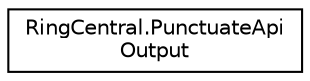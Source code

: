 digraph "Graphical Class Hierarchy"
{
 // LATEX_PDF_SIZE
  edge [fontname="Helvetica",fontsize="10",labelfontname="Helvetica",labelfontsize="10"];
  node [fontname="Helvetica",fontsize="10",shape=record];
  rankdir="LR";
  Node0 [label="RingCentral.PunctuateApi\lOutput",height=0.2,width=0.4,color="black", fillcolor="white", style="filled",URL="$classRingCentral_1_1PunctuateApiOutput.html",tooltip=" "];
}
